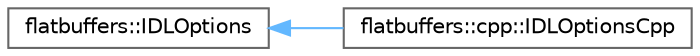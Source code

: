 digraph "Graphical Class Hierarchy"
{
 // LATEX_PDF_SIZE
  bgcolor="transparent";
  edge [fontname=Helvetica,fontsize=10,labelfontname=Helvetica,labelfontsize=10];
  node [fontname=Helvetica,fontsize=10,shape=box,height=0.2,width=0.4];
  rankdir="LR";
  Node0 [id="Node000000",label="flatbuffers::IDLOptions",height=0.2,width=0.4,color="grey40", fillcolor="white", style="filled",URL="$structflatbuffers_1_1IDLOptions.html",tooltip=" "];
  Node0 -> Node1 [id="edge75_Node000000_Node000001",dir="back",color="steelblue1",style="solid",tooltip=" "];
  Node1 [id="Node000001",label="flatbuffers::cpp::IDLOptionsCpp",height=0.2,width=0.4,color="grey40", fillcolor="white", style="filled",URL="$structflatbuffers_1_1cpp_1_1IDLOptionsCpp.html",tooltip=" "];
}

